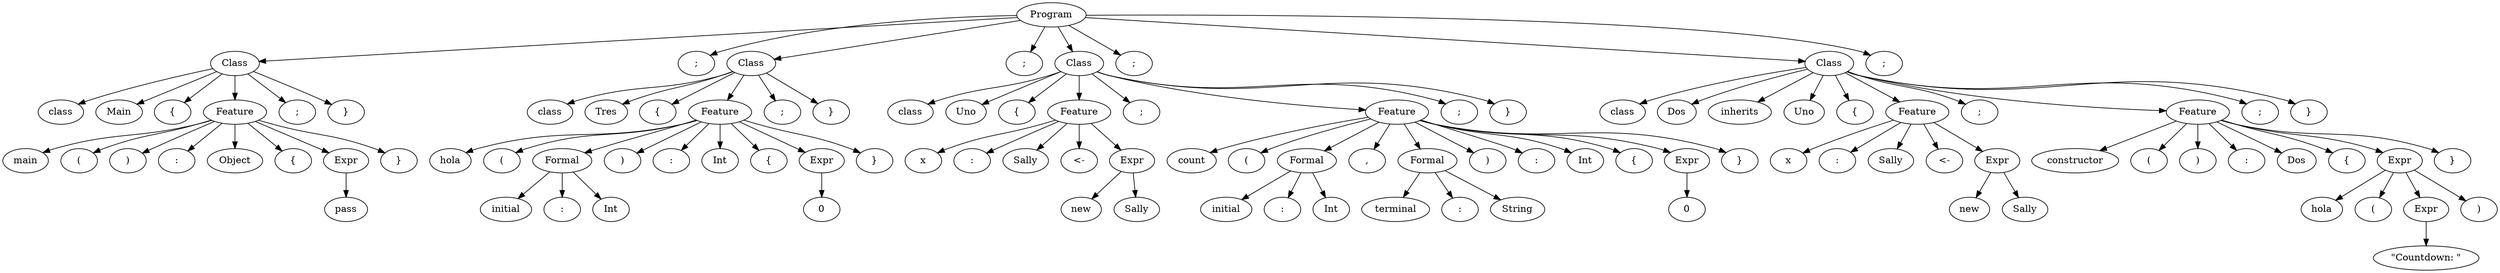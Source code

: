 digraph {
	0 [label=Program]
	0 -> 1
	1 [label=Class]
	1 -> 2
	2 [label=class]
	1 -> 3
	3 [label=Main]
	1 -> 4
	4 [label="{"]
	1 -> 5
	5 [label=Feature]
	5 -> 6
	6 [label=main]
	5 -> 7
	7 [label="("]
	5 -> 8
	8 [label=")"]
	5 -> 9
	9 [label=":"]
	5 -> 10
	10 [label=Object]
	5 -> 11
	11 [label="{"]
	5 -> 12
	12 [label=Expr]
	12 -> 13
	13 [label=pass]
	5 -> 14
	14 [label="}"]
	1 -> 15
	15 [label=";"]
	1 -> 16
	16 [label="}"]
	0 -> 17
	17 [label=";"]
	0 -> 18
	18 [label=Class]
	18 -> 19
	19 [label=class]
	18 -> 20
	20 [label=Tres]
	18 -> 21
	21 [label="{"]
	18 -> 22
	22 [label=Feature]
	22 -> 23
	23 [label=hola]
	22 -> 24
	24 [label="("]
	22 -> 25
	25 [label=Formal]
	25 -> 26
	26 [label=initial]
	25 -> 27
	27 [label=":"]
	25 -> 28
	28 [label=Int]
	22 -> 29
	29 [label=")"]
	22 -> 30
	30 [label=":"]
	22 -> 31
	31 [label=Int]
	22 -> 32
	32 [label="{"]
	22 -> 33
	33 [label=Expr]
	33 -> 34
	34 [label=0]
	22 -> 35
	35 [label="}"]
	18 -> 36
	36 [label=";"]
	18 -> 37
	37 [label="}"]
	0 -> 38
	38 [label=";"]
	0 -> 39
	39 [label=Class]
	39 -> 40
	40 [label=class]
	39 -> 41
	41 [label=Uno]
	39 -> 42
	42 [label="{"]
	39 -> 43
	43 [label=Feature]
	43 -> 44
	44 [label=x]
	43 -> 45
	45 [label=":"]
	43 -> 46
	46 [label=Sally]
	43 -> 47
	47 [label="<-"]
	43 -> 48
	48 [label=Expr]
	48 -> 49
	49 [label=new]
	48 -> 50
	50 [label=Sally]
	39 -> 51
	51 [label=";"]
	39 -> 52
	52 [label=Feature]
	52 -> 53
	53 [label=count]
	52 -> 54
	54 [label="("]
	52 -> 55
	55 [label=Formal]
	55 -> 56
	56 [label=initial]
	55 -> 57
	57 [label=":"]
	55 -> 58
	58 [label=Int]
	52 -> 59
	59 [label=","]
	52 -> 60
	60 [label=Formal]
	60 -> 61
	61 [label=terminal]
	60 -> 62
	62 [label=":"]
	60 -> 63
	63 [label=String]
	52 -> 64
	64 [label=")"]
	52 -> 65
	65 [label=":"]
	52 -> 66
	66 [label=Int]
	52 -> 67
	67 [label="{"]
	52 -> 68
	68 [label=Expr]
	68 -> 69
	69 [label=0]
	52 -> 70
	70 [label="}"]
	39 -> 71
	71 [label=";"]
	39 -> 72
	72 [label="}"]
	0 -> 73
	73 [label=";"]
	0 -> 74
	74 [label=Class]
	74 -> 75
	75 [label=class]
	74 -> 76
	76 [label=Dos]
	74 -> 77
	77 [label=inherits]
	74 -> 78
	78 [label=Uno]
	74 -> 79
	79 [label="{"]
	74 -> 80
	80 [label=Feature]
	80 -> 81
	81 [label=x]
	80 -> 82
	82 [label=":"]
	80 -> 83
	83 [label=Sally]
	80 -> 84
	84 [label="<-"]
	80 -> 85
	85 [label=Expr]
	85 -> 86
	86 [label=new]
	85 -> 87
	87 [label=Sally]
	74 -> 88
	88 [label=";"]
	74 -> 89
	89 [label=Feature]
	89 -> 90
	90 [label=constructor]
	89 -> 91
	91 [label="("]
	89 -> 92
	92 [label=")"]
	89 -> 93
	93 [label=":"]
	89 -> 94
	94 [label=Dos]
	89 -> 95
	95 [label="{"]
	89 -> 96
	96 [label=Expr]
	96 -> 97
	97 [label=hola]
	96 -> 98
	98 [label="("]
	96 -> 99
	99 [label=Expr]
	99 -> 100
	100 [label="\"Countdown: \""]
	96 -> 101
	101 [label=")"]
	89 -> 102
	102 [label="}"]
	74 -> 103
	103 [label=";"]
	74 -> 104
	104 [label="}"]
	0 -> 105
	105 [label=";"]
}

